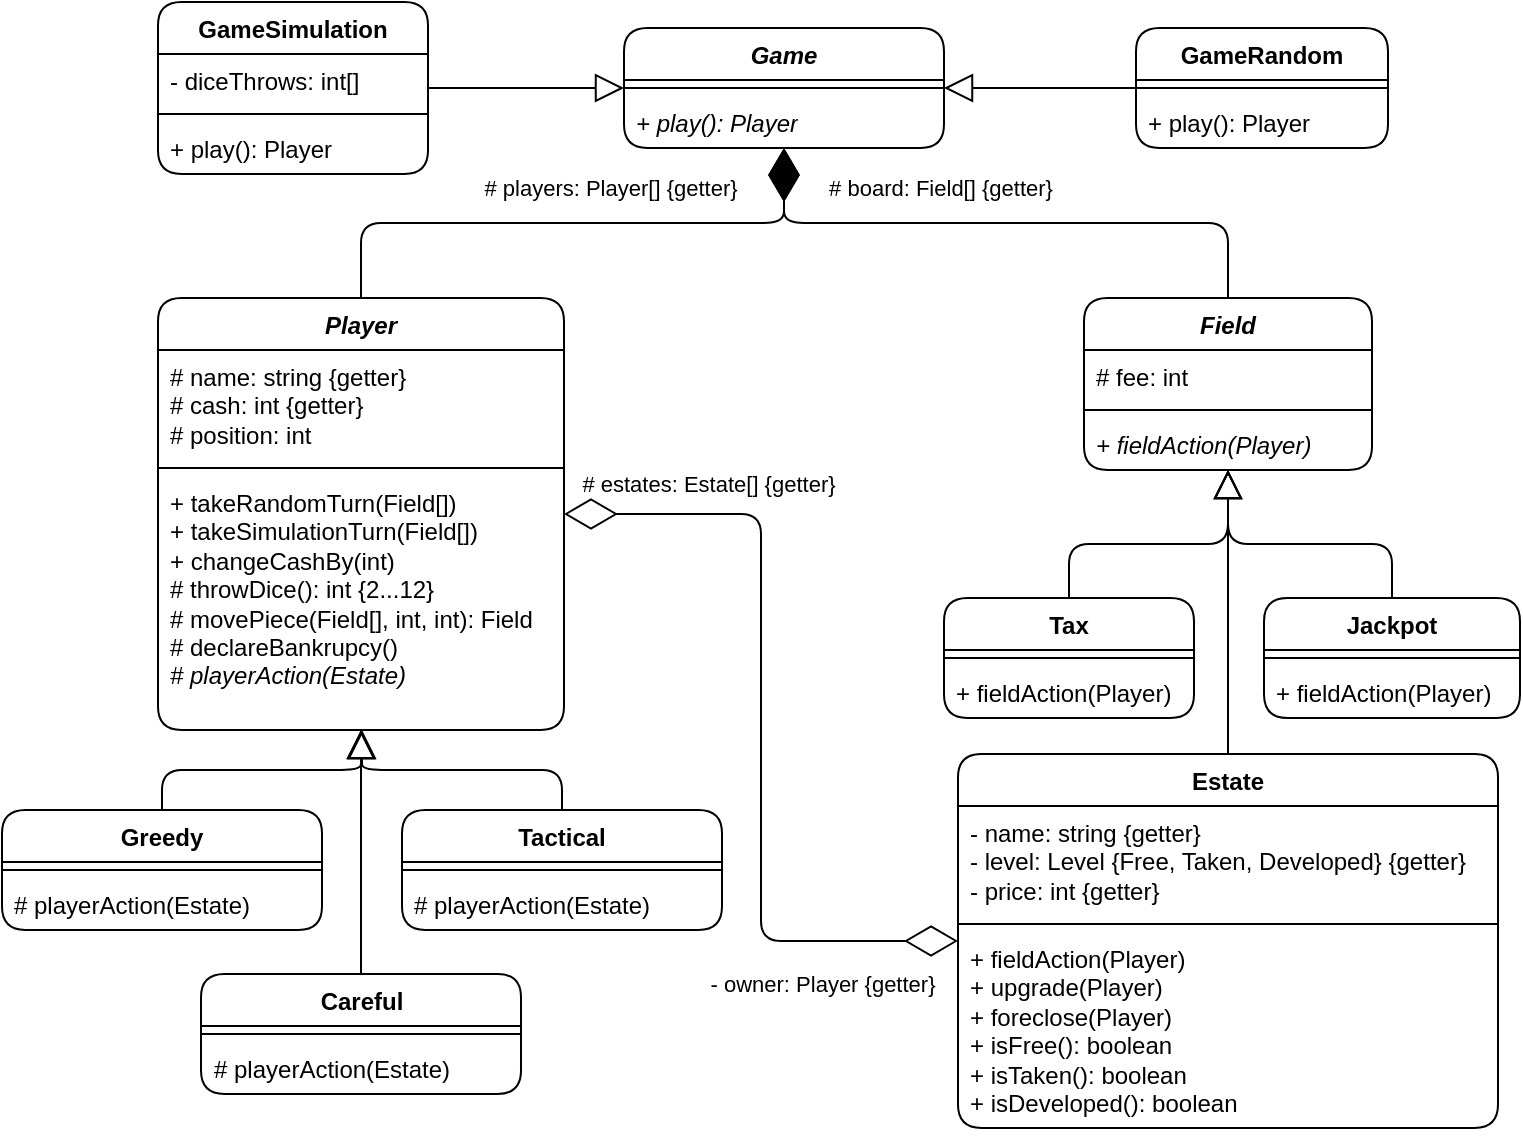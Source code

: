 <mxfile version="28.2.5">
  <diagram name="1 oldal" id="U7-7AmhWkE7b5K9ziMSF">
    <mxGraphModel dx="2122" dy="686" grid="0" gridSize="10" guides="1" tooltips="1" connect="1" arrows="1" fold="1" page="1" pageScale="1" pageWidth="827" pageHeight="583" background="#FFFFFF" math="0" shadow="0">
      <root>
        <mxCell id="0" />
        <mxCell id="1" parent="0" />
        <mxCell id="fXNf8T8BUiSKxZoWc1wV-24" style="rounded=1;orthogonalLoop=1;jettySize=auto;html=1;endArrow=diamondThin;endFill=1;strokeWidth=1;endSize=24;edgeStyle=elbowEdgeStyle;elbow=vertical;labelBackgroundColor=none;fontColor=default;textShadow=0;" parent="1" source="fXNf8T8BUiSKxZoWc1wV-5" target="fXNf8T8BUiSKxZoWc1wV-51" edge="1">
          <mxGeometry relative="1" as="geometry">
            <mxPoint x="-494" y="61" as="targetPoint" />
          </mxGeometry>
        </mxCell>
        <mxCell id="fXNf8T8BUiSKxZoWc1wV-31" value="# board: Field[] {getter}" style="edgeLabel;html=1;align=center;verticalAlign=middle;resizable=0;points=[];labelBackgroundColor=none;textShadow=0;rounded=1;" parent="fXNf8T8BUiSKxZoWc1wV-24" vertex="1" connectable="0">
          <mxGeometry x="0.342" y="-2" relative="1" as="geometry">
            <mxPoint x="18" y="-16" as="offset" />
          </mxGeometry>
        </mxCell>
        <mxCell id="fXNf8T8BUiSKxZoWc1wV-5" value="&lt;i&gt;Field&lt;/i&gt;" style="swimlane;fontStyle=1;align=center;verticalAlign=top;childLayout=stackLayout;horizontal=1;startSize=26;horizontalStack=0;resizeParent=1;resizeParentMax=0;resizeLast=0;collapsible=1;marginBottom=0;whiteSpace=wrap;html=1;labelBackgroundColor=none;textShadow=0;swimlaneFillColor=none;rounded=1;labelBorderColor=none;fillColor=none;" parent="1" vertex="1">
          <mxGeometry x="-245" y="158" width="144" height="86" as="geometry" />
        </mxCell>
        <mxCell id="fXNf8T8BUiSKxZoWc1wV-6" value="&lt;div&gt;# fee: int&lt;/div&gt;" style="text;strokeColor=none;fillColor=none;align=left;verticalAlign=top;spacingLeft=4;spacingRight=4;overflow=hidden;rotatable=0;points=[[0,0.5],[1,0.5]];portConstraint=eastwest;whiteSpace=wrap;html=1;labelBackgroundColor=none;textShadow=0;rounded=1;" parent="fXNf8T8BUiSKxZoWc1wV-5" vertex="1">
          <mxGeometry y="26" width="144" height="26" as="geometry" />
        </mxCell>
        <mxCell id="fXNf8T8BUiSKxZoWc1wV-7" value="" style="line;strokeWidth=1;fillColor=none;align=left;verticalAlign=middle;spacingTop=-1;spacingLeft=3;spacingRight=3;rotatable=0;labelPosition=right;points=[];portConstraint=eastwest;labelBackgroundColor=none;textShadow=0;rounded=1;" parent="fXNf8T8BUiSKxZoWc1wV-5" vertex="1">
          <mxGeometry y="52" width="144" height="8" as="geometry" />
        </mxCell>
        <mxCell id="fXNf8T8BUiSKxZoWc1wV-81" value="&lt;i&gt;+ fieldAction(Player)&lt;/i&gt;" style="text;strokeColor=none;fillColor=none;align=left;verticalAlign=top;spacingLeft=4;spacingRight=4;overflow=hidden;rotatable=0;points=[[0,0.5],[1,0.5]];portConstraint=eastwest;whiteSpace=wrap;html=1;labelBackgroundColor=none;textShadow=0;rounded=1;" parent="fXNf8T8BUiSKxZoWc1wV-5" vertex="1">
          <mxGeometry y="60" width="144" height="26" as="geometry" />
        </mxCell>
        <mxCell id="fXNf8T8BUiSKxZoWc1wV-23" style="edgeStyle=orthogonalEdgeStyle;rounded=1;orthogonalLoop=1;jettySize=auto;html=1;exitX=0.5;exitY=0;exitDx=0;exitDy=0;endArrow=block;endFill=0;endSize=12;labelBackgroundColor=none;fontColor=default;textShadow=0;" parent="1" source="fXNf8T8BUiSKxZoWc1wV-9" target="fXNf8T8BUiSKxZoWc1wV-5" edge="1">
          <mxGeometry relative="1" as="geometry" />
        </mxCell>
        <mxCell id="fXNf8T8BUiSKxZoWc1wV-9" value="Jackpot" style="swimlane;fontStyle=1;align=center;verticalAlign=top;childLayout=stackLayout;horizontal=1;startSize=26;horizontalStack=0;resizeParent=1;resizeParentMax=0;resizeLast=0;collapsible=1;marginBottom=0;whiteSpace=wrap;html=1;labelBackgroundColor=none;textShadow=0;swimlaneFillColor=none;rounded=1;labelBorderColor=none;fillColor=none;" parent="1" vertex="1">
          <mxGeometry x="-155" y="308" width="128" height="60" as="geometry" />
        </mxCell>
        <mxCell id="fXNf8T8BUiSKxZoWc1wV-11" value="" style="line;strokeWidth=1;fillColor=none;align=left;verticalAlign=middle;spacingTop=-1;spacingLeft=3;spacingRight=3;rotatable=0;labelPosition=right;points=[];portConstraint=eastwest;labelBackgroundColor=none;textShadow=0;rounded=1;" parent="fXNf8T8BUiSKxZoWc1wV-9" vertex="1">
          <mxGeometry y="26" width="128" height="8" as="geometry" />
        </mxCell>
        <mxCell id="fXNf8T8BUiSKxZoWc1wV-84" value="+ fieldAction(Player)" style="text;strokeColor=none;fillColor=none;align=left;verticalAlign=top;spacingLeft=4;spacingRight=4;overflow=hidden;rotatable=0;points=[[0,0.5],[1,0.5]];portConstraint=eastwest;whiteSpace=wrap;html=1;labelBackgroundColor=none;textShadow=0;rounded=1;" parent="fXNf8T8BUiSKxZoWc1wV-9" vertex="1">
          <mxGeometry y="34" width="128" height="26" as="geometry" />
        </mxCell>
        <mxCell id="fXNf8T8BUiSKxZoWc1wV-21" style="edgeStyle=orthogonalEdgeStyle;rounded=1;orthogonalLoop=1;jettySize=auto;html=1;exitX=0.5;exitY=0;exitDx=0;exitDy=0;endArrow=block;endFill=0;endSize=12;labelBackgroundColor=none;fontColor=default;textShadow=0;" parent="1" source="fXNf8T8BUiSKxZoWc1wV-13" target="fXNf8T8BUiSKxZoWc1wV-5" edge="1">
          <mxGeometry relative="1" as="geometry" />
        </mxCell>
        <mxCell id="fXNf8T8BUiSKxZoWc1wV-13" value="Estate" style="swimlane;fontStyle=1;align=center;verticalAlign=top;childLayout=stackLayout;horizontal=1;startSize=26;horizontalStack=0;resizeParent=1;resizeParentMax=0;resizeLast=0;collapsible=1;marginBottom=0;whiteSpace=wrap;html=1;labelBackgroundColor=none;textShadow=0;swimlaneFillColor=none;rounded=1;labelBorderColor=none;fillColor=none;" parent="1" vertex="1">
          <mxGeometry x="-308" y="386" width="270" height="187" as="geometry">
            <mxRectangle x="-308" y="386" width="69" height="26" as="alternateBounds" />
          </mxGeometry>
        </mxCell>
        <mxCell id="fXNf8T8BUiSKxZoWc1wV-82" value="&lt;div&gt;- name: string {getter}&lt;/div&gt;&lt;div&gt;- level: Level {Free, Taken, Developed}&amp;nbsp;&lt;span style=&quot;&quot;&gt;{getter}&lt;/span&gt;&lt;/div&gt;&lt;div&gt;- price: int&amp;nbsp;&lt;span style=&quot;&quot;&gt;{getter}&lt;/span&gt;&lt;/div&gt;" style="text;strokeColor=none;fillColor=none;align=left;verticalAlign=top;spacingLeft=4;spacingRight=4;overflow=hidden;rotatable=0;points=[[0,0.5],[1,0.5]];portConstraint=eastwest;whiteSpace=wrap;html=1;labelBackgroundColor=none;textShadow=0;rounded=1;" parent="fXNf8T8BUiSKxZoWc1wV-13" vertex="1">
          <mxGeometry y="26" width="270" height="55" as="geometry" />
        </mxCell>
        <mxCell id="fXNf8T8BUiSKxZoWc1wV-15" value="" style="line;strokeWidth=1;fillColor=none;align=left;verticalAlign=middle;spacingTop=-1;spacingLeft=3;spacingRight=3;rotatable=0;labelPosition=right;points=[];portConstraint=eastwest;labelBackgroundColor=none;textShadow=0;rounded=1;" parent="fXNf8T8BUiSKxZoWc1wV-13" vertex="1">
          <mxGeometry y="81" width="270" height="8" as="geometry" />
        </mxCell>
        <mxCell id="fXNf8T8BUiSKxZoWc1wV-8" value="&lt;div&gt;+ fieldAction(Player)&lt;/div&gt;+ upgrade(Player)&lt;div&gt;+ foreclose(Player)&lt;/div&gt;&lt;div&gt;+ isFree(): boolean&lt;/div&gt;&lt;div&gt;+ isTaken(): boolean&lt;/div&gt;&lt;div&gt;+ isDeveloped(): boolean&lt;/div&gt;" style="text;strokeColor=none;fillColor=none;align=left;verticalAlign=top;spacingLeft=4;spacingRight=4;overflow=hidden;rotatable=0;points=[[0,0.5],[1,0.5]];portConstraint=eastwest;whiteSpace=wrap;html=1;labelBackgroundColor=none;textShadow=0;rounded=1;" parent="fXNf8T8BUiSKxZoWc1wV-13" vertex="1">
          <mxGeometry y="89" width="270" height="98" as="geometry" />
        </mxCell>
        <mxCell id="fXNf8T8BUiSKxZoWc1wV-22" style="edgeStyle=orthogonalEdgeStyle;rounded=1;orthogonalLoop=1;jettySize=auto;html=1;exitX=0.5;exitY=0;exitDx=0;exitDy=0;endArrow=block;endFill=0;endSize=12;labelBackgroundColor=none;fontColor=default;textShadow=0;" parent="1" source="fXNf8T8BUiSKxZoWc1wV-17" target="fXNf8T8BUiSKxZoWc1wV-5" edge="1">
          <mxGeometry relative="1" as="geometry" />
        </mxCell>
        <mxCell id="fXNf8T8BUiSKxZoWc1wV-17" value="Tax" style="swimlane;fontStyle=1;align=center;verticalAlign=top;childLayout=stackLayout;horizontal=1;startSize=26;horizontalStack=0;resizeParent=1;resizeParentMax=0;resizeLast=0;collapsible=1;marginBottom=0;whiteSpace=wrap;html=1;labelBackgroundColor=none;textShadow=0;swimlaneFillColor=none;rounded=1;labelBorderColor=none;fillColor=none;" parent="1" vertex="1">
          <mxGeometry x="-315" y="308" width="125" height="60" as="geometry" />
        </mxCell>
        <mxCell id="fXNf8T8BUiSKxZoWc1wV-19" value="" style="line;strokeWidth=1;fillColor=none;align=left;verticalAlign=middle;spacingTop=-1;spacingLeft=3;spacingRight=3;rotatable=0;labelPosition=right;points=[];portConstraint=eastwest;labelBackgroundColor=none;textShadow=0;rounded=1;" parent="fXNf8T8BUiSKxZoWc1wV-17" vertex="1">
          <mxGeometry y="26" width="125" height="8" as="geometry" />
        </mxCell>
        <mxCell id="fXNf8T8BUiSKxZoWc1wV-83" value="+ fieldAction(Player)" style="text;strokeColor=none;fillColor=none;align=left;verticalAlign=top;spacingLeft=4;spacingRight=4;overflow=hidden;rotatable=0;points=[[0,0.5],[1,0.5]];portConstraint=eastwest;whiteSpace=wrap;html=1;labelBackgroundColor=none;textShadow=0;rounded=1;" parent="fXNf8T8BUiSKxZoWc1wV-17" vertex="1">
          <mxGeometry y="34" width="125" height="26" as="geometry" />
        </mxCell>
        <mxCell id="fXNf8T8BUiSKxZoWc1wV-58" style="edgeStyle=elbowEdgeStyle;rounded=1;orthogonalLoop=1;jettySize=auto;html=1;exitX=0.5;exitY=0;exitDx=0;exitDy=0;endSize=24;endArrow=diamondThin;endFill=1;elbow=vertical;labelBackgroundColor=none;fontColor=default;textShadow=0;" parent="1" source="fXNf8T8BUiSKxZoWc1wV-32" target="fXNf8T8BUiSKxZoWc1wV-51" edge="1">
          <mxGeometry relative="1" as="geometry" />
        </mxCell>
        <mxCell id="fXNf8T8BUiSKxZoWc1wV-60" value="# players: Player[] {getter}" style="edgeLabel;html=1;align=center;verticalAlign=middle;resizable=0;points=[];labelBackgroundColor=none;textShadow=0;rounded=1;" parent="fXNf8T8BUiSKxZoWc1wV-58" vertex="1" connectable="0">
          <mxGeometry x="0.632" y="-4" relative="1" as="geometry">
            <mxPoint x="-72" y="-22" as="offset" />
          </mxGeometry>
        </mxCell>
        <mxCell id="fXNf8T8BUiSKxZoWc1wV-32" value="&lt;i&gt;Player&lt;/i&gt;" style="swimlane;fontStyle=1;align=center;verticalAlign=top;childLayout=stackLayout;horizontal=1;startSize=26;horizontalStack=0;resizeParent=1;resizeParentMax=0;resizeLast=0;collapsible=1;marginBottom=0;whiteSpace=wrap;html=1;labelBackgroundColor=none;textShadow=0;swimlaneFillColor=none;rounded=1;labelBorderColor=none;fillColor=none;" parent="1" vertex="1">
          <mxGeometry x="-708" y="158" width="203" height="216" as="geometry" />
        </mxCell>
        <mxCell id="fXNf8T8BUiSKxZoWc1wV-33" value="# name: string {getter}&lt;div&gt;# cash: int {getter}&lt;/div&gt;&lt;div&gt;# position: int&lt;/div&gt;" style="text;strokeColor=none;fillColor=none;align=left;verticalAlign=top;spacingLeft=4;spacingRight=4;overflow=hidden;rotatable=0;points=[[0,0.5],[1,0.5]];portConstraint=eastwest;whiteSpace=wrap;html=1;labelBackgroundColor=none;textShadow=0;rounded=1;" parent="fXNf8T8BUiSKxZoWc1wV-32" vertex="1">
          <mxGeometry y="26" width="203" height="55" as="geometry" />
        </mxCell>
        <mxCell id="fXNf8T8BUiSKxZoWc1wV-34" value="" style="line;strokeWidth=1;fillColor=none;align=left;verticalAlign=middle;spacingTop=-1;spacingLeft=3;spacingRight=3;rotatable=0;labelPosition=right;points=[];portConstraint=eastwest;labelBackgroundColor=none;textShadow=0;rounded=1;" parent="fXNf8T8BUiSKxZoWc1wV-32" vertex="1">
          <mxGeometry y="81" width="203" height="8" as="geometry" />
        </mxCell>
        <mxCell id="fXNf8T8BUiSKxZoWc1wV-35" value="&lt;div&gt;+ takeRandomTurn(Field[])&lt;/div&gt;&lt;div&gt;+ takeSimulationTurn(Field[])&lt;/div&gt;&lt;div&gt;+ changeCashBy(int)&lt;/div&gt;# throwDice(): int {2...12}&lt;div&gt;# movePiece(Field[], int, int): Field&lt;/div&gt;&lt;div&gt;# declareBankrupcy()&lt;/div&gt;&lt;div&gt;&lt;i&gt;# playerAction(Estate)&lt;/i&gt;&lt;/div&gt;&lt;div&gt;&lt;br&gt;&lt;/div&gt;" style="text;strokeColor=none;fillColor=none;align=left;verticalAlign=top;spacingLeft=4;spacingRight=4;overflow=hidden;rotatable=0;points=[[0,0.5],[1,0.5]];portConstraint=eastwest;whiteSpace=wrap;html=1;labelBackgroundColor=none;textShadow=0;rounded=1;" parent="fXNf8T8BUiSKxZoWc1wV-32" vertex="1">
          <mxGeometry y="89" width="203" height="127" as="geometry" />
        </mxCell>
        <mxCell id="fXNf8T8BUiSKxZoWc1wV-36" value="Greedy" style="swimlane;fontStyle=1;align=center;verticalAlign=top;childLayout=stackLayout;horizontal=1;startSize=26;horizontalStack=0;resizeParent=1;resizeParentMax=0;resizeLast=0;collapsible=1;marginBottom=0;whiteSpace=wrap;html=1;labelBackgroundColor=none;textShadow=0;swimlaneFillColor=none;rounded=1;labelBorderColor=none;fillColor=none;" parent="1" vertex="1">
          <mxGeometry x="-786" y="414" width="160" height="60" as="geometry" />
        </mxCell>
        <mxCell id="fXNf8T8BUiSKxZoWc1wV-38" value="" style="line;strokeWidth=1;fillColor=none;align=left;verticalAlign=middle;spacingTop=-1;spacingLeft=3;spacingRight=3;rotatable=0;labelPosition=right;points=[];portConstraint=eastwest;labelBackgroundColor=none;textShadow=0;rounded=1;" parent="fXNf8T8BUiSKxZoWc1wV-36" vertex="1">
          <mxGeometry y="26" width="160" height="8" as="geometry" />
        </mxCell>
        <mxCell id="fXNf8T8BUiSKxZoWc1wV-39" value="# playerAction(Estate)" style="text;strokeColor=none;fillColor=none;align=left;verticalAlign=top;spacingLeft=4;spacingRight=4;overflow=hidden;rotatable=0;points=[[0,0.5],[1,0.5]];portConstraint=eastwest;whiteSpace=wrap;html=1;labelBackgroundColor=none;textShadow=0;rounded=1;" parent="fXNf8T8BUiSKxZoWc1wV-36" vertex="1">
          <mxGeometry y="34" width="160" height="26" as="geometry" />
        </mxCell>
        <mxCell id="fXNf8T8BUiSKxZoWc1wV-40" value="Careful" style="swimlane;fontStyle=1;align=center;verticalAlign=top;childLayout=stackLayout;horizontal=1;startSize=26;horizontalStack=0;resizeParent=1;resizeParentMax=0;resizeLast=0;collapsible=1;marginBottom=0;whiteSpace=wrap;html=1;labelBackgroundColor=none;textShadow=0;swimlaneFillColor=none;rounded=1;labelBorderColor=none;fillColor=none;" parent="1" vertex="1">
          <mxGeometry x="-686.5" y="496" width="160" height="60" as="geometry" />
        </mxCell>
        <mxCell id="fXNf8T8BUiSKxZoWc1wV-42" value="" style="line;strokeWidth=1;fillColor=none;align=left;verticalAlign=middle;spacingTop=-1;spacingLeft=3;spacingRight=3;rotatable=0;labelPosition=right;points=[];portConstraint=eastwest;labelBackgroundColor=none;textShadow=0;rounded=1;" parent="fXNf8T8BUiSKxZoWc1wV-40" vertex="1">
          <mxGeometry y="26" width="160" height="8" as="geometry" />
        </mxCell>
        <mxCell id="fXNf8T8BUiSKxZoWc1wV-43" value="# playerAction(Estate)" style="text;strokeColor=none;fillColor=none;align=left;verticalAlign=top;spacingLeft=4;spacingRight=4;overflow=hidden;rotatable=0;points=[[0,0.5],[1,0.5]];portConstraint=eastwest;whiteSpace=wrap;html=1;labelBackgroundColor=none;textShadow=0;rounded=1;" parent="fXNf8T8BUiSKxZoWc1wV-40" vertex="1">
          <mxGeometry y="34" width="160" height="26" as="geometry" />
        </mxCell>
        <mxCell id="fXNf8T8BUiSKxZoWc1wV-44" value="Tactical" style="swimlane;fontStyle=1;align=center;verticalAlign=top;childLayout=stackLayout;horizontal=1;startSize=26;horizontalStack=0;resizeParent=1;resizeParentMax=0;resizeLast=0;collapsible=1;marginBottom=0;whiteSpace=wrap;html=1;labelBackgroundColor=none;textShadow=0;swimlaneFillColor=none;rounded=1;labelBorderColor=none;fillColor=none;" parent="1" vertex="1">
          <mxGeometry x="-586" y="414" width="160" height="60" as="geometry" />
        </mxCell>
        <mxCell id="fXNf8T8BUiSKxZoWc1wV-46" value="" style="line;strokeWidth=1;fillColor=none;align=left;verticalAlign=middle;spacingTop=-1;spacingLeft=3;spacingRight=3;rotatable=0;labelPosition=right;points=[];portConstraint=eastwest;labelBackgroundColor=none;textShadow=0;rounded=1;" parent="fXNf8T8BUiSKxZoWc1wV-44" vertex="1">
          <mxGeometry y="26" width="160" height="8" as="geometry" />
        </mxCell>
        <mxCell id="fXNf8T8BUiSKxZoWc1wV-47" value="# playerAction(Estate)" style="text;strokeColor=none;fillColor=none;align=left;verticalAlign=top;spacingLeft=4;spacingRight=4;overflow=hidden;rotatable=0;points=[[0,0.5],[1,0.5]];portConstraint=eastwest;whiteSpace=wrap;html=1;labelBackgroundColor=none;textShadow=0;rounded=1;" parent="fXNf8T8BUiSKxZoWc1wV-44" vertex="1">
          <mxGeometry y="34" width="160" height="26" as="geometry" />
        </mxCell>
        <mxCell id="fXNf8T8BUiSKxZoWc1wV-48" style="edgeStyle=orthogonalEdgeStyle;rounded=1;orthogonalLoop=1;jettySize=auto;html=1;exitX=0.5;exitY=0;exitDx=0;exitDy=0;endArrow=block;endFill=0;endSize=12;labelBackgroundColor=none;fontColor=default;textShadow=0;" parent="1" source="fXNf8T8BUiSKxZoWc1wV-36" target="fXNf8T8BUiSKxZoWc1wV-32" edge="1">
          <mxGeometry relative="1" as="geometry">
            <mxPoint x="-675" y="273" as="sourcePoint" />
            <mxPoint x="-464" y="209" as="targetPoint" />
          </mxGeometry>
        </mxCell>
        <mxCell id="fXNf8T8BUiSKxZoWc1wV-49" style="edgeStyle=orthogonalEdgeStyle;rounded=1;orthogonalLoop=1;jettySize=auto;html=1;exitX=0.5;exitY=0;exitDx=0;exitDy=0;endArrow=block;endFill=0;endSize=12;labelBackgroundColor=none;fontColor=default;textShadow=0;" parent="1" source="fXNf8T8BUiSKxZoWc1wV-40" target="fXNf8T8BUiSKxZoWc1wV-32" edge="1">
          <mxGeometry relative="1" as="geometry">
            <mxPoint x="-705" y="342" as="sourcePoint" />
            <mxPoint x="-507" y="279" as="targetPoint" />
          </mxGeometry>
        </mxCell>
        <mxCell id="fXNf8T8BUiSKxZoWc1wV-50" style="edgeStyle=orthogonalEdgeStyle;rounded=1;orthogonalLoop=1;jettySize=auto;html=1;exitX=0.5;exitY=0;exitDx=0;exitDy=0;endArrow=block;endFill=0;endSize=12;labelBackgroundColor=none;fontColor=default;textShadow=0;" parent="1" source="fXNf8T8BUiSKxZoWc1wV-44" target="fXNf8T8BUiSKxZoWc1wV-32" edge="1">
          <mxGeometry relative="1" as="geometry">
            <mxPoint x="-480" y="357" as="sourcePoint" />
            <mxPoint x="-282" y="294" as="targetPoint" />
            <Array as="points">
              <mxPoint x="-506" y="394" />
              <mxPoint x="-606" y="394" />
            </Array>
          </mxGeometry>
        </mxCell>
        <mxCell id="fXNf8T8BUiSKxZoWc1wV-51" value="&lt;i&gt;Game&lt;/i&gt;" style="swimlane;fontStyle=1;align=center;verticalAlign=top;childLayout=stackLayout;horizontal=1;startSize=26;horizontalStack=0;resizeParent=1;resizeParentMax=0;resizeLast=0;collapsible=1;marginBottom=0;whiteSpace=wrap;html=1;labelBackgroundColor=none;textShadow=0;swimlaneFillColor=none;rounded=1;labelBorderColor=none;fillColor=none;" parent="1" vertex="1">
          <mxGeometry x="-475" y="23" width="160" height="60" as="geometry" />
        </mxCell>
        <mxCell id="fXNf8T8BUiSKxZoWc1wV-53" value="" style="line;strokeWidth=1;fillColor=none;align=left;verticalAlign=middle;spacingTop=-1;spacingLeft=3;spacingRight=3;rotatable=0;labelPosition=right;points=[];portConstraint=eastwest;labelBackgroundColor=none;textShadow=0;rounded=1;" parent="fXNf8T8BUiSKxZoWc1wV-51" vertex="1">
          <mxGeometry y="26" width="160" height="8" as="geometry" />
        </mxCell>
        <mxCell id="ZmI7h4VtYmUpM_R35kH0-9" value="&lt;div&gt;&lt;i&gt;+ play(): Player&lt;/i&gt;&lt;/div&gt;" style="text;strokeColor=none;fillColor=none;align=left;verticalAlign=top;spacingLeft=4;spacingRight=4;overflow=hidden;rotatable=0;points=[[0,0.5],[1,0.5]];portConstraint=eastwest;whiteSpace=wrap;html=1;labelBackgroundColor=none;textShadow=0;rounded=1;" parent="fXNf8T8BUiSKxZoWc1wV-51" vertex="1">
          <mxGeometry y="34" width="160" height="26" as="geometry" />
        </mxCell>
        <mxCell id="fXNf8T8BUiSKxZoWc1wV-71" style="edgeStyle=elbowEdgeStyle;rounded=1;orthogonalLoop=1;jettySize=auto;html=1;endSize=24;endArrow=diamondThin;endFill=0;startArrow=diamondThin;startFill=0;startSize=24;labelBackgroundColor=none;fontColor=default;textShadow=0;" parent="1" source="fXNf8T8BUiSKxZoWc1wV-13" target="fXNf8T8BUiSKxZoWc1wV-32" edge="1">
          <mxGeometry relative="1" as="geometry" />
        </mxCell>
        <mxCell id="fXNf8T8BUiSKxZoWc1wV-73" value="&lt;span&gt;- owner: Player {getter}&lt;/span&gt;" style="edgeLabel;html=1;align=center;verticalAlign=middle;resizable=0;points=[];labelBackgroundColor=none;textShadow=0;rounded=1;" parent="fXNf8T8BUiSKxZoWc1wV-71" vertex="1" connectable="0">
          <mxGeometry x="-0.74" y="-4" relative="1" as="geometry">
            <mxPoint x="-15" y="25" as="offset" />
          </mxGeometry>
        </mxCell>
        <mxCell id="fXNf8T8BUiSKxZoWc1wV-87" value="# estates: Estate[] {getter}" style="edgeLabel;html=1;align=center;verticalAlign=middle;resizable=0;points=[];labelBackgroundColor=none;textShadow=0;rounded=1;" parent="fXNf8T8BUiSKxZoWc1wV-71" vertex="1" connectable="0">
          <mxGeometry x="0.439" y="-1" relative="1" as="geometry">
            <mxPoint x="-28" y="-32" as="offset" />
          </mxGeometry>
        </mxCell>
        <mxCell id="ZmI7h4VtYmUpM_R35kH0-10" style="rounded=1;orthogonalLoop=1;jettySize=auto;html=1;endSize=12;endArrow=block;endFill=0;edgeStyle=orthogonalEdgeStyle;labelBackgroundColor=none;fontColor=default;textShadow=0;" parent="1" source="ZmI7h4VtYmUpM_R35kH0-1" target="fXNf8T8BUiSKxZoWc1wV-51" edge="1">
          <mxGeometry relative="1" as="geometry" />
        </mxCell>
        <mxCell id="ZmI7h4VtYmUpM_R35kH0-1" value="GameRandom" style="swimlane;fontStyle=1;align=center;verticalAlign=top;childLayout=stackLayout;horizontal=1;startSize=26;horizontalStack=0;resizeParent=1;resizeParentMax=0;resizeLast=0;collapsible=1;marginBottom=0;whiteSpace=wrap;html=1;labelBackgroundColor=none;textShadow=0;swimlaneFillColor=none;rounded=1;labelBorderColor=none;fillColor=none;" parent="1" vertex="1">
          <mxGeometry x="-219" y="23" width="126" height="60" as="geometry" />
        </mxCell>
        <mxCell id="ZmI7h4VtYmUpM_R35kH0-3" value="" style="line;strokeWidth=1;fillColor=none;align=left;verticalAlign=middle;spacingTop=-1;spacingLeft=3;spacingRight=3;rotatable=0;labelPosition=right;points=[];portConstraint=eastwest;labelBackgroundColor=none;textShadow=0;rounded=1;" parent="ZmI7h4VtYmUpM_R35kH0-1" vertex="1">
          <mxGeometry y="26" width="126" height="8" as="geometry" />
        </mxCell>
        <mxCell id="ZmI7h4VtYmUpM_R35kH0-4" value="&lt;div&gt;+ play(): Player&lt;/div&gt;" style="text;strokeColor=none;fillColor=none;align=left;verticalAlign=top;spacingLeft=4;spacingRight=4;overflow=hidden;rotatable=0;points=[[0,0.5],[1,0.5]];portConstraint=eastwest;whiteSpace=wrap;html=1;labelBackgroundColor=none;textShadow=0;rounded=1;" parent="ZmI7h4VtYmUpM_R35kH0-1" vertex="1">
          <mxGeometry y="34" width="126" height="26" as="geometry" />
        </mxCell>
        <mxCell id="ZmI7h4VtYmUpM_R35kH0-5" value="GameSimulation" style="swimlane;fontStyle=1;align=center;verticalAlign=top;childLayout=stackLayout;horizontal=1;startSize=26;horizontalStack=0;resizeParent=1;resizeParentMax=0;resizeLast=0;collapsible=1;marginBottom=0;whiteSpace=wrap;html=1;labelBackgroundColor=none;textShadow=0;swimlaneFillColor=none;rounded=1;labelBorderColor=none;fillColor=none;" parent="1" vertex="1">
          <mxGeometry x="-708" y="10" width="135" height="86" as="geometry" />
        </mxCell>
        <mxCell id="ZmI7h4VtYmUpM_R35kH0-6" value="&lt;div&gt;- diceThrows: int[]&lt;/div&gt;" style="text;align=left;verticalAlign=top;spacingLeft=4;spacingRight=4;overflow=hidden;rotatable=0;points=[[0,0.5],[1,0.5]];portConstraint=eastwest;whiteSpace=wrap;html=1;labelBackgroundColor=none;textShadow=0;fillColor=none;rounded=1;" parent="ZmI7h4VtYmUpM_R35kH0-5" vertex="1">
          <mxGeometry y="26" width="135" height="26" as="geometry" />
        </mxCell>
        <mxCell id="ZmI7h4VtYmUpM_R35kH0-7" value="" style="line;strokeWidth=1;fillColor=none;align=left;verticalAlign=middle;spacingTop=-1;spacingLeft=3;spacingRight=3;rotatable=0;labelPosition=right;points=[];portConstraint=eastwest;labelBackgroundColor=none;textShadow=0;rounded=1;" parent="ZmI7h4VtYmUpM_R35kH0-5" vertex="1">
          <mxGeometry y="52" width="135" height="8" as="geometry" />
        </mxCell>
        <mxCell id="ZmI7h4VtYmUpM_R35kH0-8" value="&lt;div&gt;+ play(): Player&lt;/div&gt;" style="text;strokeColor=none;fillColor=none;align=left;verticalAlign=top;spacingLeft=4;spacingRight=4;overflow=hidden;rotatable=0;points=[[0,0.5],[1,0.5]];portConstraint=eastwest;whiteSpace=wrap;html=1;labelBackgroundColor=none;textShadow=0;rounded=1;" parent="ZmI7h4VtYmUpM_R35kH0-5" vertex="1">
          <mxGeometry y="60" width="135" height="26" as="geometry" />
        </mxCell>
        <mxCell id="ZmI7h4VtYmUpM_R35kH0-11" style="edgeStyle=orthogonalEdgeStyle;rounded=1;orthogonalLoop=1;jettySize=auto;html=1;endArrow=block;endFill=0;endSize=12;labelBackgroundColor=none;fontColor=default;textShadow=0;" parent="1" source="ZmI7h4VtYmUpM_R35kH0-5" target="fXNf8T8BUiSKxZoWc1wV-51" edge="1">
          <mxGeometry relative="1" as="geometry" />
        </mxCell>
      </root>
    </mxGraphModel>
  </diagram>
</mxfile>
